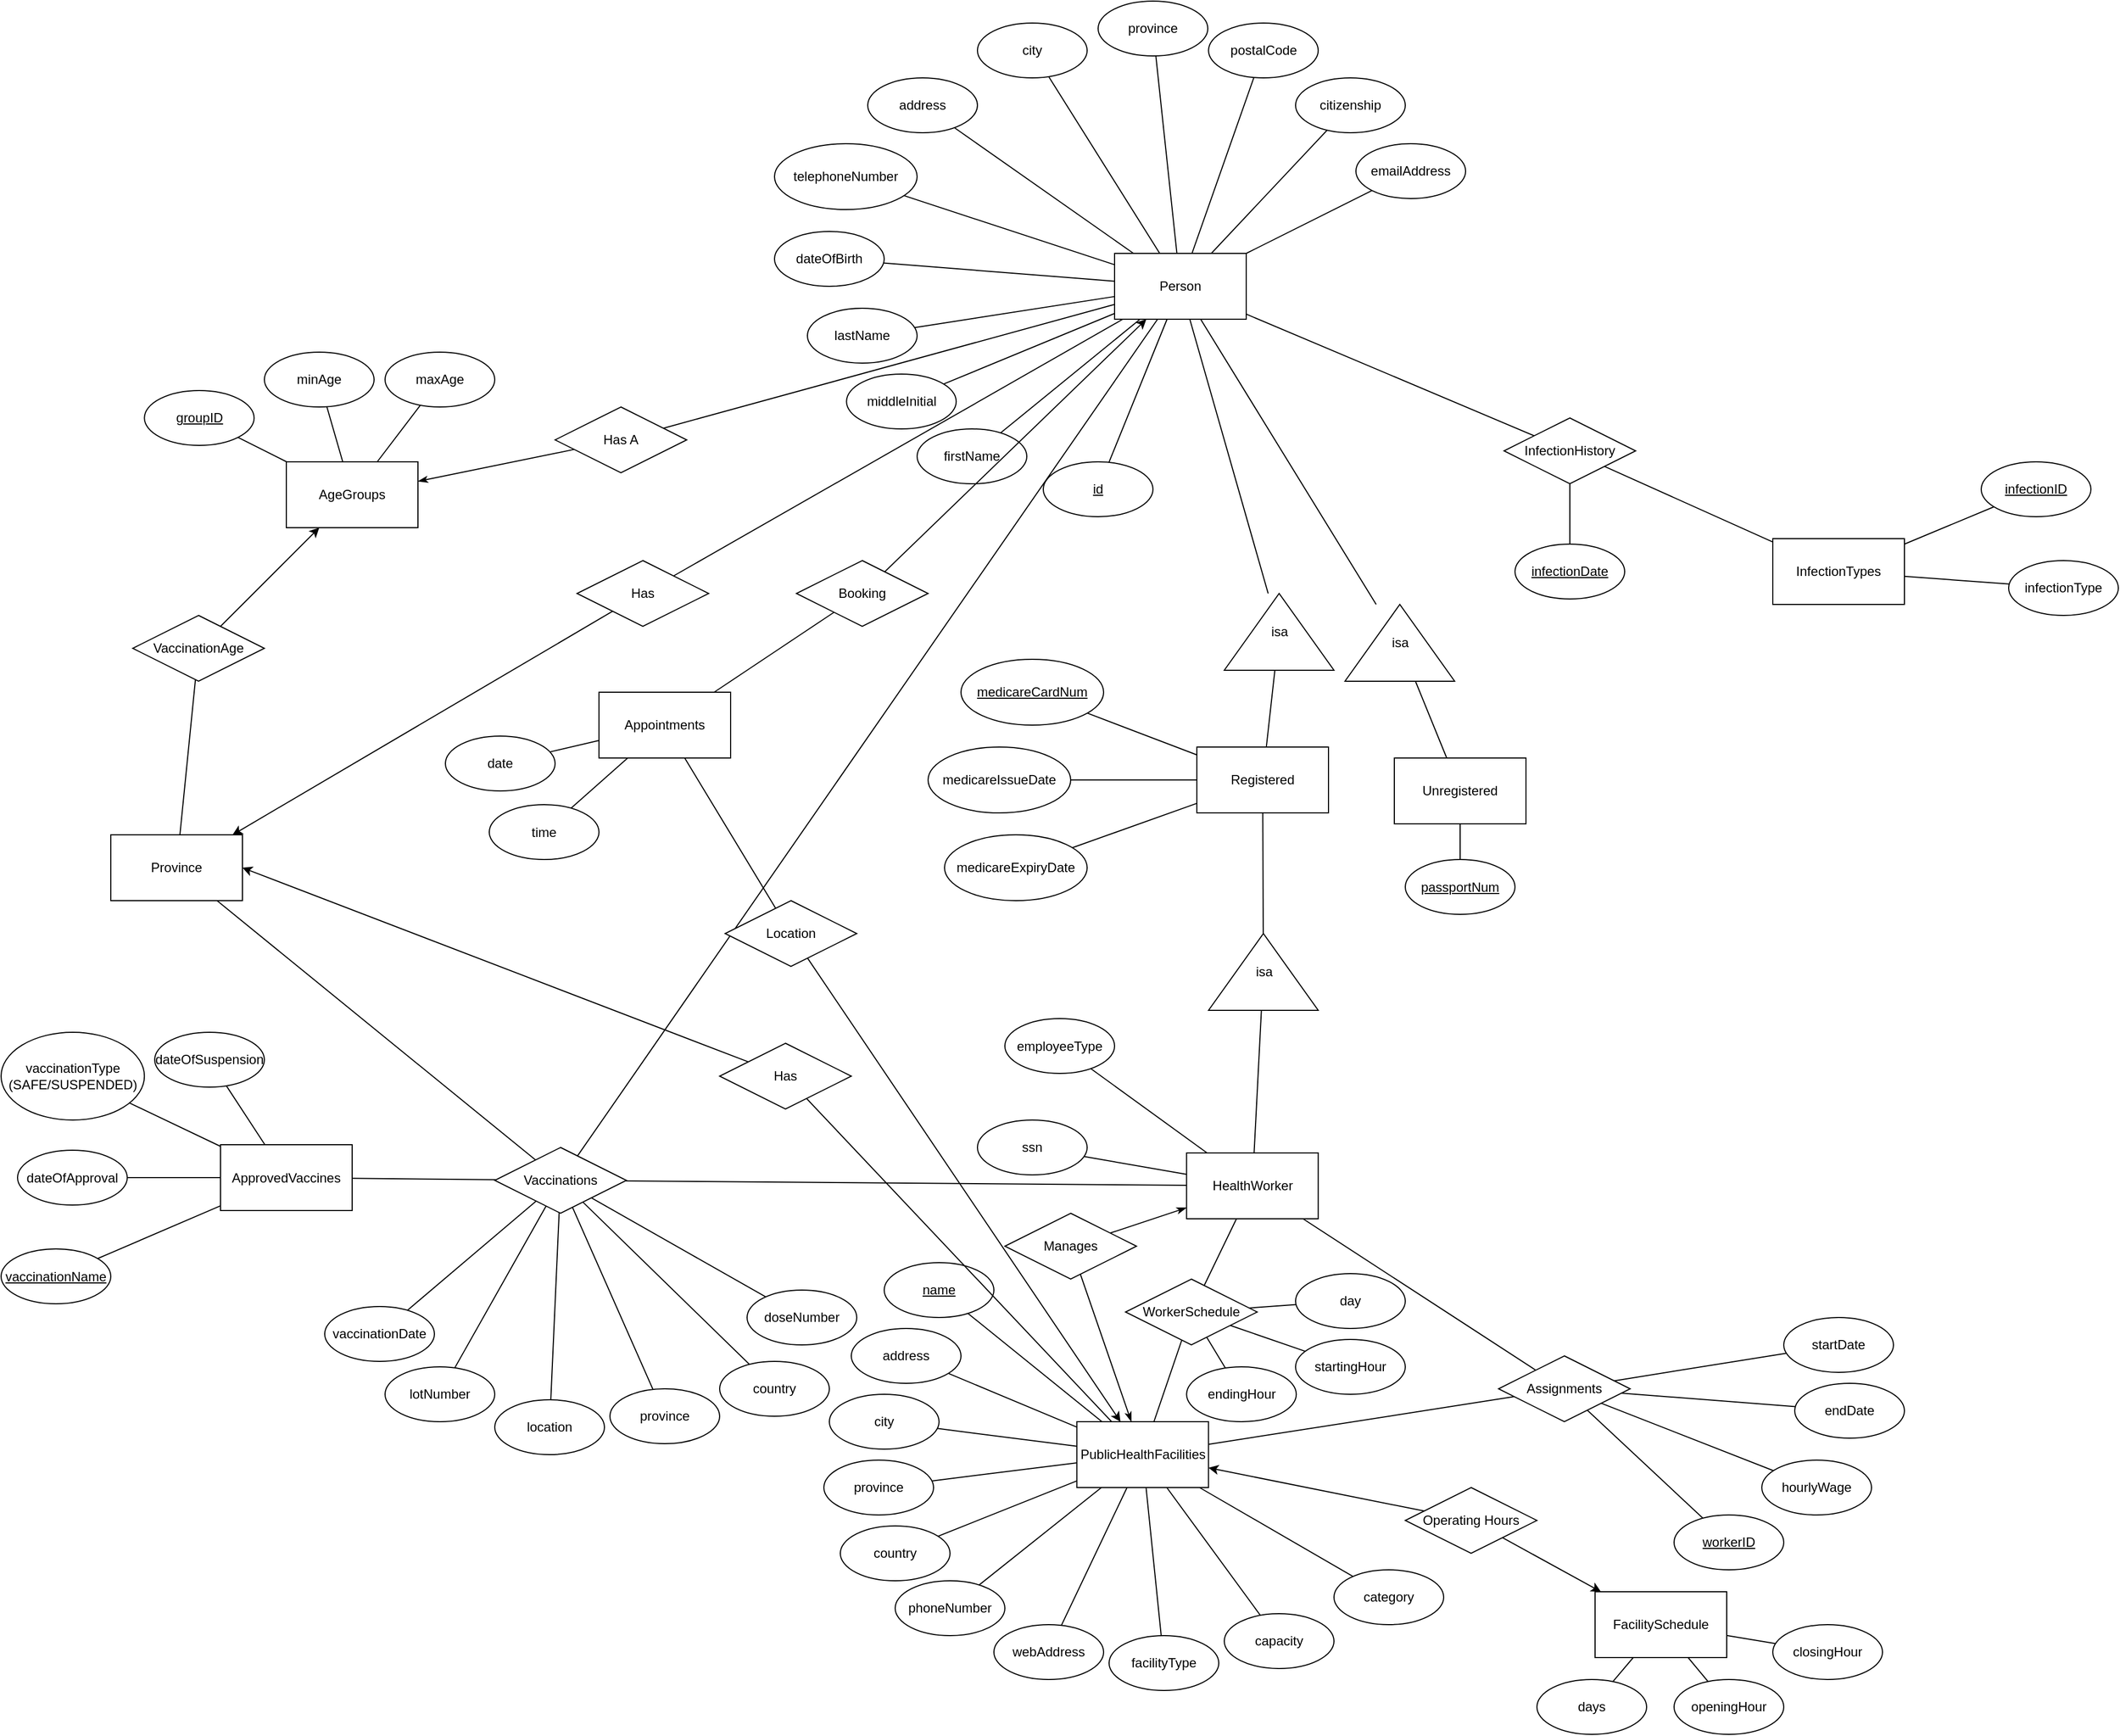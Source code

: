 <mxfile>
    <diagram id="R2lEEEUBdFMjLlhIrx00" name="Page-1">
        <mxGraphModel dx="1754" dy="771" grid="1" gridSize="10" guides="1" tooltips="1" connect="1" arrows="1" fold="1" page="1" pageScale="1" pageWidth="850" pageHeight="1100" math="0" shadow="0" extFonts="Permanent Marker^https://fonts.googleapis.com/css?family=Permanent+Marker">
            <root>
                <mxCell id="0"/>
                <mxCell id="1" parent="0"/>
                <mxCell id="rsbw5ZafTSth3A3CcDGc-5" style="rounded=0;orthogonalLoop=1;jettySize=auto;html=1;endArrow=none;endFill=0;" parent="1" source="fN0CVLOjRrCJmLAy6cqY-1" target="rsbw5ZafTSth3A3CcDGc-3" edge="1">
                    <mxGeometry relative="1" as="geometry">
                        <Array as="points"/>
                    </mxGeometry>
                </mxCell>
                <mxCell id="w_fWHOx0zTTc7LV7o_k5-13" style="edgeStyle=none;rounded=0;orthogonalLoop=1;jettySize=auto;html=1;endArrow=none;endFill=0;startArrow=none;startFill=0;" parent="1" source="fN0CVLOjRrCJmLAy6cqY-1" target="w_fWHOx0zTTc7LV7o_k5-12" edge="1">
                    <mxGeometry relative="1" as="geometry"/>
                </mxCell>
                <mxCell id="fN0CVLOjRrCJmLAy6cqY-1" value="Person" style="rounded=0;whiteSpace=wrap;html=1;" parent="1" vertex="1">
                    <mxGeometry x="410" y="400" width="120" height="60" as="geometry"/>
                </mxCell>
                <mxCell id="fN0CVLOjRrCJmLAy6cqY-22" style="rounded=0;orthogonalLoop=1;jettySize=auto;html=1;endArrow=none;endFill=0;" parent="1" source="fN0CVLOjRrCJmLAy6cqY-2" target="fN0CVLOjRrCJmLAy6cqY-1" edge="1">
                    <mxGeometry relative="1" as="geometry"/>
                </mxCell>
                <mxCell id="fN0CVLOjRrCJmLAy6cqY-2" value="&lt;u&gt;id&lt;/u&gt;" style="ellipse;whiteSpace=wrap;html=1;" parent="1" vertex="1">
                    <mxGeometry x="345" y="590" width="100" height="50" as="geometry"/>
                </mxCell>
                <mxCell id="fN0CVLOjRrCJmLAy6cqY-23" style="edgeStyle=none;rounded=0;orthogonalLoop=1;jettySize=auto;html=1;endArrow=none;endFill=0;" parent="1" source="fN0CVLOjRrCJmLAy6cqY-6" target="fN0CVLOjRrCJmLAy6cqY-1" edge="1">
                    <mxGeometry relative="1" as="geometry"/>
                </mxCell>
                <mxCell id="fN0CVLOjRrCJmLAy6cqY-6" value="firstName" style="ellipse;whiteSpace=wrap;html=1;" parent="1" vertex="1">
                    <mxGeometry x="230" y="560" width="100" height="50" as="geometry"/>
                </mxCell>
                <mxCell id="fN0CVLOjRrCJmLAy6cqY-24" style="edgeStyle=none;rounded=0;orthogonalLoop=1;jettySize=auto;html=1;endArrow=none;endFill=0;" parent="1" source="fN0CVLOjRrCJmLAy6cqY-7" target="fN0CVLOjRrCJmLAy6cqY-1" edge="1">
                    <mxGeometry relative="1" as="geometry"/>
                </mxCell>
                <mxCell id="fN0CVLOjRrCJmLAy6cqY-7" value="lastName" style="ellipse;whiteSpace=wrap;html=1;" parent="1" vertex="1">
                    <mxGeometry x="130" y="450" width="100" height="50" as="geometry"/>
                </mxCell>
                <mxCell id="fN0CVLOjRrCJmLAy6cqY-28" style="edgeStyle=none;rounded=0;orthogonalLoop=1;jettySize=auto;html=1;endArrow=none;endFill=0;" parent="1" source="fN0CVLOjRrCJmLAy6cqY-8" target="fN0CVLOjRrCJmLAy6cqY-1" edge="1">
                    <mxGeometry relative="1" as="geometry"/>
                </mxCell>
                <mxCell id="fN0CVLOjRrCJmLAy6cqY-8" value="dateOfBirth" style="ellipse;whiteSpace=wrap;html=1;" parent="1" vertex="1">
                    <mxGeometry x="100" y="380" width="100" height="50" as="geometry"/>
                </mxCell>
                <mxCell id="fN0CVLOjRrCJmLAy6cqY-30" style="edgeStyle=none;rounded=0;orthogonalLoop=1;jettySize=auto;html=1;endArrow=none;endFill=0;" parent="1" source="fN0CVLOjRrCJmLAy6cqY-9" target="fN0CVLOjRrCJmLAy6cqY-116" edge="1">
                    <mxGeometry relative="1" as="geometry"/>
                </mxCell>
                <mxCell id="fN0CVLOjRrCJmLAy6cqY-9" value="&lt;u&gt;medicareCardNum&lt;/u&gt;" style="ellipse;whiteSpace=wrap;html=1;" parent="1" vertex="1">
                    <mxGeometry x="270" y="770" width="130" height="60" as="geometry"/>
                </mxCell>
                <mxCell id="fN0CVLOjRrCJmLAy6cqY-70" style="edgeStyle=none;rounded=0;orthogonalLoop=1;jettySize=auto;html=1;startArrow=none;startFill=0;endArrow=none;endFill=0;" parent="1" source="fN0CVLOjRrCJmLAy6cqY-10" target="fN0CVLOjRrCJmLAy6cqY-116" edge="1">
                    <mxGeometry relative="1" as="geometry"/>
                </mxCell>
                <mxCell id="fN0CVLOjRrCJmLAy6cqY-10" value="medicareIssueDate" style="ellipse;whiteSpace=wrap;html=1;" parent="1" vertex="1">
                    <mxGeometry x="240" y="850" width="130" height="60" as="geometry"/>
                </mxCell>
                <mxCell id="fN0CVLOjRrCJmLAy6cqY-31" style="edgeStyle=none;rounded=0;orthogonalLoop=1;jettySize=auto;html=1;endArrow=none;endFill=0;" parent="1" source="fN0CVLOjRrCJmLAy6cqY-11" target="fN0CVLOjRrCJmLAy6cqY-116" edge="1">
                    <mxGeometry relative="1" as="geometry"/>
                </mxCell>
                <mxCell id="fN0CVLOjRrCJmLAy6cqY-11" value="medicareExpiryDate" style="ellipse;whiteSpace=wrap;html=1;" parent="1" vertex="1">
                    <mxGeometry x="255" y="930" width="130" height="60" as="geometry"/>
                </mxCell>
                <mxCell id="fN0CVLOjRrCJmLAy6cqY-26" style="edgeStyle=none;rounded=0;orthogonalLoop=1;jettySize=auto;html=1;endArrow=none;endFill=0;" parent="1" source="fN0CVLOjRrCJmLAy6cqY-13" target="fN0CVLOjRrCJmLAy6cqY-1" edge="1">
                    <mxGeometry relative="1" as="geometry"/>
                </mxCell>
                <mxCell id="fN0CVLOjRrCJmLAy6cqY-13" value="telephoneNumber" style="ellipse;whiteSpace=wrap;html=1;" parent="1" vertex="1">
                    <mxGeometry x="100" y="300" width="130" height="60" as="geometry"/>
                </mxCell>
                <mxCell id="fN0CVLOjRrCJmLAy6cqY-25" style="edgeStyle=none;rounded=0;orthogonalLoop=1;jettySize=auto;html=1;endArrow=none;endFill=0;" parent="1" source="fN0CVLOjRrCJmLAy6cqY-14" target="fN0CVLOjRrCJmLAy6cqY-1" edge="1">
                    <mxGeometry relative="1" as="geometry"/>
                </mxCell>
                <mxCell id="fN0CVLOjRrCJmLAy6cqY-14" value="address" style="ellipse;whiteSpace=wrap;html=1;" parent="1" vertex="1">
                    <mxGeometry x="185" y="240" width="100" height="50" as="geometry"/>
                </mxCell>
                <mxCell id="fN0CVLOjRrCJmLAy6cqY-36" style="edgeStyle=none;rounded=0;orthogonalLoop=1;jettySize=auto;html=1;endArrow=none;endFill=0;" parent="1" source="fN0CVLOjRrCJmLAy6cqY-15" target="fN0CVLOjRrCJmLAy6cqY-1" edge="1">
                    <mxGeometry relative="1" as="geometry"/>
                </mxCell>
                <mxCell id="fN0CVLOjRrCJmLAy6cqY-15" value="city" style="ellipse;whiteSpace=wrap;html=1;" parent="1" vertex="1">
                    <mxGeometry x="285" y="190" width="100" height="50" as="geometry"/>
                </mxCell>
                <mxCell id="fN0CVLOjRrCJmLAy6cqY-35" style="edgeStyle=none;rounded=0;orthogonalLoop=1;jettySize=auto;html=1;endArrow=none;endFill=0;" parent="1" source="fN0CVLOjRrCJmLAy6cqY-16" target="fN0CVLOjRrCJmLAy6cqY-1" edge="1">
                    <mxGeometry relative="1" as="geometry"/>
                </mxCell>
                <mxCell id="fN0CVLOjRrCJmLAy6cqY-16" value="province" style="ellipse;whiteSpace=wrap;html=1;" parent="1" vertex="1">
                    <mxGeometry x="395" y="170" width="100" height="50" as="geometry"/>
                </mxCell>
                <mxCell id="fN0CVLOjRrCJmLAy6cqY-27" style="edgeStyle=none;rounded=0;orthogonalLoop=1;jettySize=auto;html=1;endArrow=none;endFill=0;" parent="1" source="fN0CVLOjRrCJmLAy6cqY-17" target="fN0CVLOjRrCJmLAy6cqY-1" edge="1">
                    <mxGeometry relative="1" as="geometry"/>
                </mxCell>
                <mxCell id="fN0CVLOjRrCJmLAy6cqY-17" value="postalCode" style="ellipse;whiteSpace=wrap;html=1;" parent="1" vertex="1">
                    <mxGeometry x="495.64" y="190" width="100" height="50" as="geometry"/>
                </mxCell>
                <mxCell id="fN0CVLOjRrCJmLAy6cqY-33" style="edgeStyle=none;rounded=0;orthogonalLoop=1;jettySize=auto;html=1;endArrow=none;endFill=0;" parent="1" source="fN0CVLOjRrCJmLAy6cqY-18" target="fN0CVLOjRrCJmLAy6cqY-1" edge="1">
                    <mxGeometry relative="1" as="geometry"/>
                </mxCell>
                <mxCell id="fN0CVLOjRrCJmLAy6cqY-18" value="citizenship" style="ellipse;whiteSpace=wrap;html=1;" parent="1" vertex="1">
                    <mxGeometry x="575" y="240" width="100" height="50" as="geometry"/>
                </mxCell>
                <mxCell id="fN0CVLOjRrCJmLAy6cqY-34" style="edgeStyle=none;rounded=0;orthogonalLoop=1;jettySize=auto;html=1;endArrow=none;endFill=0;" parent="1" source="fN0CVLOjRrCJmLAy6cqY-19" target="fN0CVLOjRrCJmLAy6cqY-1" edge="1">
                    <mxGeometry relative="1" as="geometry"/>
                </mxCell>
                <mxCell id="fN0CVLOjRrCJmLAy6cqY-19" value="emailAddress" style="ellipse;whiteSpace=wrap;html=1;" parent="1" vertex="1">
                    <mxGeometry x="630" y="300" width="100" height="50" as="geometry"/>
                </mxCell>
                <mxCell id="fN0CVLOjRrCJmLAy6cqY-32" style="edgeStyle=none;rounded=0;orthogonalLoop=1;jettySize=auto;html=1;endArrow=none;endFill=0;" parent="1" source="fN0CVLOjRrCJmLAy6cqY-20" target="fN0CVLOjRrCJmLAy6cqY-117" edge="1">
                    <mxGeometry relative="1" as="geometry"/>
                </mxCell>
                <mxCell id="fN0CVLOjRrCJmLAy6cqY-20" value="&lt;u&gt;passportNum&lt;/u&gt;" style="ellipse;whiteSpace=wrap;html=1;" parent="1" vertex="1">
                    <mxGeometry x="675" y="952.5" width="100" height="50" as="geometry"/>
                </mxCell>
                <mxCell id="fN0CVLOjRrCJmLAy6cqY-109" style="edgeStyle=none;rounded=0;orthogonalLoop=1;jettySize=auto;html=1;startArrow=none;startFill=0;endArrow=none;endFill=0;" parent="1" source="fN0CVLOjRrCJmLAy6cqY-37" target="fN0CVLOjRrCJmLAy6cqY-108" edge="1">
                    <mxGeometry relative="1" as="geometry"/>
                </mxCell>
                <mxCell id="fN0CVLOjRrCJmLAy6cqY-37" value="HealthWorker" style="rounded=0;whiteSpace=wrap;html=1;" parent="1" vertex="1">
                    <mxGeometry x="475.64" y="1220" width="120" height="60" as="geometry"/>
                </mxCell>
                <mxCell id="fN0CVLOjRrCJmLAy6cqY-119" style="edgeStyle=none;rounded=0;orthogonalLoop=1;jettySize=auto;html=1;startArrow=none;startFill=0;endArrow=none;endFill=0;" parent="1" source="fN0CVLOjRrCJmLAy6cqY-40" target="fN0CVLOjRrCJmLAy6cqY-37" edge="1">
                    <mxGeometry relative="1" as="geometry"/>
                </mxCell>
                <mxCell id="5nXnGrNtzh2ahWJ7_uTH-4" style="edgeStyle=none;rounded=0;orthogonalLoop=1;jettySize=auto;html=1;endArrow=none;endFill=0;" parent="1" source="fN0CVLOjRrCJmLAy6cqY-40" target="fN0CVLOjRrCJmLAy6cqY-116" edge="1">
                    <mxGeometry relative="1" as="geometry"/>
                </mxCell>
                <mxCell id="fN0CVLOjRrCJmLAy6cqY-40" value="isa" style="verticalLabelPosition=middle;verticalAlign=middle;html=1;shape=mxgraph.basic.acute_triangle;dx=0.5;labelPosition=center;align=center;" parent="1" vertex="1">
                    <mxGeometry x="495.64" y="1020" width="100" height="70" as="geometry"/>
                </mxCell>
                <mxCell id="3" style="edgeStyle=none;html=1;endArrow=none;endFill=0;" parent="1" source="fN0CVLOjRrCJmLAy6cqY-46" target="2" edge="1">
                    <mxGeometry relative="1" as="geometry"/>
                </mxCell>
                <mxCell id="fN0CVLOjRrCJmLAy6cqY-46" value="PublicHealthFacilities" style="rounded=0;whiteSpace=wrap;html=1;" parent="1" vertex="1">
                    <mxGeometry x="375.64" y="1465" width="120" height="60" as="geometry"/>
                </mxCell>
                <mxCell id="fN0CVLOjRrCJmLAy6cqY-56" style="edgeStyle=none;rounded=0;orthogonalLoop=1;jettySize=auto;html=1;startArrow=none;startFill=0;endArrow=none;endFill=0;" parent="1" source="fN0CVLOjRrCJmLAy6cqY-47" target="fN0CVLOjRrCJmLAy6cqY-46" edge="1">
                    <mxGeometry relative="1" as="geometry"/>
                </mxCell>
                <mxCell id="fN0CVLOjRrCJmLAy6cqY-47" value="&lt;u&gt;name&lt;/u&gt;" style="ellipse;whiteSpace=wrap;html=1;" parent="1" vertex="1">
                    <mxGeometry x="200" y="1320" width="100" height="50" as="geometry"/>
                </mxCell>
                <mxCell id="fN0CVLOjRrCJmLAy6cqY-57" style="edgeStyle=none;rounded=0;orthogonalLoop=1;jettySize=auto;html=1;startArrow=none;startFill=0;endArrow=none;endFill=0;" parent="1" source="fN0CVLOjRrCJmLAy6cqY-48" target="fN0CVLOjRrCJmLAy6cqY-46" edge="1">
                    <mxGeometry relative="1" as="geometry"/>
                </mxCell>
                <mxCell id="fN0CVLOjRrCJmLAy6cqY-48" value="address" style="ellipse;whiteSpace=wrap;html=1;" parent="1" vertex="1">
                    <mxGeometry x="170" y="1380" width="100" height="50" as="geometry"/>
                </mxCell>
                <mxCell id="fN0CVLOjRrCJmLAy6cqY-58" style="edgeStyle=none;rounded=0;orthogonalLoop=1;jettySize=auto;html=1;startArrow=none;startFill=0;endArrow=none;endFill=0;" parent="1" source="fN0CVLOjRrCJmLAy6cqY-49" target="fN0CVLOjRrCJmLAy6cqY-46" edge="1">
                    <mxGeometry relative="1" as="geometry"/>
                </mxCell>
                <mxCell id="fN0CVLOjRrCJmLAy6cqY-49" value="phoneNumber" style="ellipse;whiteSpace=wrap;html=1;" parent="1" vertex="1">
                    <mxGeometry x="210" y="1610" width="100" height="50" as="geometry"/>
                </mxCell>
                <mxCell id="fN0CVLOjRrCJmLAy6cqY-59" style="edgeStyle=none;rounded=0;orthogonalLoop=1;jettySize=auto;html=1;startArrow=none;startFill=0;endArrow=none;endFill=0;" parent="1" source="fN0CVLOjRrCJmLAy6cqY-50" target="fN0CVLOjRrCJmLAy6cqY-46" edge="1">
                    <mxGeometry relative="1" as="geometry"/>
                </mxCell>
                <mxCell id="fN0CVLOjRrCJmLAy6cqY-50" value="webAddress" style="ellipse;whiteSpace=wrap;html=1;" parent="1" vertex="1">
                    <mxGeometry x="300.0" y="1650" width="100" height="50" as="geometry"/>
                </mxCell>
                <mxCell id="fN0CVLOjRrCJmLAy6cqY-61" style="edgeStyle=none;rounded=0;orthogonalLoop=1;jettySize=auto;html=1;startArrow=none;startFill=0;endArrow=none;endFill=0;" parent="1" source="fN0CVLOjRrCJmLAy6cqY-51" target="fN0CVLOjRrCJmLAy6cqY-46" edge="1">
                    <mxGeometry relative="1" as="geometry"/>
                </mxCell>
                <mxCell id="fN0CVLOjRrCJmLAy6cqY-51" value="facilityType" style="ellipse;whiteSpace=wrap;html=1;" parent="1" vertex="1">
                    <mxGeometry x="405.0" y="1660" width="100" height="50" as="geometry"/>
                </mxCell>
                <mxCell id="fN0CVLOjRrCJmLAy6cqY-60" style="edgeStyle=none;rounded=0;orthogonalLoop=1;jettySize=auto;html=1;startArrow=none;startFill=0;endArrow=none;endFill=0;" parent="1" source="fN0CVLOjRrCJmLAy6cqY-52" target="fN0CVLOjRrCJmLAy6cqY-46" edge="1">
                    <mxGeometry relative="1" as="geometry"/>
                </mxCell>
                <mxCell id="fN0CVLOjRrCJmLAy6cqY-52" value="capacity" style="ellipse;whiteSpace=wrap;html=1;" parent="1" vertex="1">
                    <mxGeometry x="510.0" y="1640" width="100" height="50" as="geometry"/>
                </mxCell>
                <mxCell id="fN0CVLOjRrCJmLAy6cqY-54" style="edgeStyle=none;rounded=0;orthogonalLoop=1;jettySize=auto;html=1;endArrow=classicThin;endFill=1;startArrow=none;startFill=0;" parent="1" source="fN0CVLOjRrCJmLAy6cqY-53" target="fN0CVLOjRrCJmLAy6cqY-37" edge="1">
                    <mxGeometry relative="1" as="geometry"/>
                </mxCell>
                <mxCell id="fN0CVLOjRrCJmLAy6cqY-55" style="edgeStyle=none;rounded=0;orthogonalLoop=1;jettySize=auto;html=1;startArrow=none;startFill=0;endArrow=classicThin;endFill=1;" parent="1" source="fN0CVLOjRrCJmLAy6cqY-53" target="fN0CVLOjRrCJmLAy6cqY-46" edge="1">
                    <mxGeometry relative="1" as="geometry">
                        <mxPoint x="789.998" y="1065.319" as="sourcePoint"/>
                    </mxGeometry>
                </mxCell>
                <mxCell id="fN0CVLOjRrCJmLAy6cqY-53" value="Manages" style="shape=rhombus;perimeter=rhombusPerimeter;whiteSpace=wrap;html=1;align=center;" parent="1" vertex="1">
                    <mxGeometry x="310" y="1275" width="120" height="60" as="geometry"/>
                </mxCell>
                <mxCell id="5" style="edgeStyle=none;html=1;endArrow=none;endFill=0;" edge="1" parent="1" source="fN0CVLOjRrCJmLAy6cqY-64" target="4">
                    <mxGeometry relative="1" as="geometry"/>
                </mxCell>
                <mxCell id="fN0CVLOjRrCJmLAy6cqY-64" value="AgeGroups" style="rounded=0;whiteSpace=wrap;html=1;" parent="1" vertex="1">
                    <mxGeometry x="-345" y="590" width="120" height="60" as="geometry"/>
                </mxCell>
                <mxCell id="fN0CVLOjRrCJmLAy6cqY-67" style="edgeStyle=none;rounded=0;orthogonalLoop=1;jettySize=auto;html=1;startArrow=none;startFill=0;endArrow=none;endFill=0;" parent="1" source="fN0CVLOjRrCJmLAy6cqY-65" target="fN0CVLOjRrCJmLAy6cqY-64" edge="1">
                    <mxGeometry relative="1" as="geometry"/>
                </mxCell>
                <mxCell id="fN0CVLOjRrCJmLAy6cqY-65" value="&lt;u&gt;groupID&lt;/u&gt;" style="ellipse;whiteSpace=wrap;html=1;" parent="1" vertex="1">
                    <mxGeometry x="-474.36" y="525" width="100" height="50" as="geometry"/>
                </mxCell>
                <mxCell id="fN0CVLOjRrCJmLAy6cqY-68" style="edgeStyle=none;rounded=0;orthogonalLoop=1;jettySize=auto;html=1;startArrow=none;startFill=0;endArrow=none;endFill=0;" parent="1" source="fN0CVLOjRrCJmLAy6cqY-66" target="fN0CVLOjRrCJmLAy6cqY-64" edge="1">
                    <mxGeometry relative="1" as="geometry"/>
                </mxCell>
                <mxCell id="fN0CVLOjRrCJmLAy6cqY-66" value="minAge" style="ellipse;whiteSpace=wrap;html=1;" parent="1" vertex="1">
                    <mxGeometry x="-365" y="490" width="100" height="50" as="geometry"/>
                </mxCell>
                <mxCell id="fN0CVLOjRrCJmLAy6cqY-71" style="edgeStyle=none;rounded=0;orthogonalLoop=1;jettySize=auto;html=1;startArrow=none;startFill=0;endArrow=classicThin;endFill=1;" parent="1" source="fN0CVLOjRrCJmLAy6cqY-69" target="fN0CVLOjRrCJmLAy6cqY-64" edge="1">
                    <mxGeometry relative="1" as="geometry"/>
                </mxCell>
                <mxCell id="fN0CVLOjRrCJmLAy6cqY-72" style="edgeStyle=none;rounded=0;orthogonalLoop=1;jettySize=auto;html=1;startArrow=none;startFill=0;endArrow=none;endFill=0;" parent="1" source="fN0CVLOjRrCJmLAy6cqY-69" target="fN0CVLOjRrCJmLAy6cqY-1" edge="1">
                    <mxGeometry relative="1" as="geometry"/>
                </mxCell>
                <mxCell id="fN0CVLOjRrCJmLAy6cqY-69" value="Has A" style="shape=rhombus;perimeter=rhombusPerimeter;whiteSpace=wrap;html=1;align=center;" parent="1" vertex="1">
                    <mxGeometry x="-100" y="540" width="120" height="60" as="geometry"/>
                </mxCell>
                <mxCell id="fN0CVLOjRrCJmLAy6cqY-75" style="edgeStyle=none;rounded=0;orthogonalLoop=1;jettySize=auto;html=1;startArrow=none;startFill=0;endArrow=none;endFill=0;" parent="1" source="fN0CVLOjRrCJmLAy6cqY-73" target="fN0CVLOjRrCJmLAy6cqY-37" edge="1">
                    <mxGeometry relative="1" as="geometry"/>
                </mxCell>
                <mxCell id="fN0CVLOjRrCJmLAy6cqY-76" style="edgeStyle=none;rounded=0;orthogonalLoop=1;jettySize=auto;html=1;startArrow=none;startFill=0;endArrow=none;endFill=0;" parent="1" source="fN0CVLOjRrCJmLAy6cqY-73" target="fN0CVLOjRrCJmLAy6cqY-1" edge="1">
                    <mxGeometry relative="1" as="geometry"/>
                </mxCell>
                <mxCell id="w_fWHOx0zTTc7LV7o_k5-15" style="edgeStyle=none;rounded=0;orthogonalLoop=1;jettySize=auto;html=1;endArrow=none;endFill=0;startArrow=none;startFill=0;" parent="1" source="fN0CVLOjRrCJmLAy6cqY-73" target="w_fWHOx0zTTc7LV7o_k5-5" edge="1">
                    <mxGeometry relative="1" as="geometry"/>
                </mxCell>
                <mxCell id="fN0CVLOjRrCJmLAy6cqY-73" value="Vaccinations" style="shape=rhombus;perimeter=rhombusPerimeter;whiteSpace=wrap;html=1;align=center;" parent="1" vertex="1">
                    <mxGeometry x="-155" y="1215" width="120" height="60" as="geometry"/>
                </mxCell>
                <mxCell id="fN0CVLOjRrCJmLAy6cqY-82" style="edgeStyle=none;rounded=0;orthogonalLoop=1;jettySize=auto;html=1;startArrow=none;startFill=0;endArrow=none;endFill=0;" parent="1" source="fN0CVLOjRrCJmLAy6cqY-80" target="rsbw5ZafTSth3A3CcDGc-3" edge="1">
                    <mxGeometry relative="1" as="geometry"/>
                </mxCell>
                <mxCell id="fN0CVLOjRrCJmLAy6cqY-80" value="&lt;u&gt;infectionDate&lt;/u&gt;" style="ellipse;whiteSpace=wrap;html=1;" parent="1" vertex="1">
                    <mxGeometry x="775" y="665" width="100" height="50" as="geometry"/>
                </mxCell>
                <mxCell id="fN0CVLOjRrCJmLAy6cqY-93" style="edgeStyle=none;rounded=0;orthogonalLoop=1;jettySize=auto;html=1;startArrow=none;startFill=0;endArrow=none;endFill=0;" parent="1" source="fN0CVLOjRrCJmLAy6cqY-85" target="fN0CVLOjRrCJmLAy6cqY-73" edge="1">
                    <mxGeometry relative="1" as="geometry"/>
                </mxCell>
                <mxCell id="fN0CVLOjRrCJmLAy6cqY-85" value="doseNumber" style="ellipse;whiteSpace=wrap;html=1;" parent="1" vertex="1">
                    <mxGeometry x="75" y="1345" width="100" height="50" as="geometry"/>
                </mxCell>
                <mxCell id="fN0CVLOjRrCJmLAy6cqY-92" style="edgeStyle=none;rounded=0;orthogonalLoop=1;jettySize=auto;html=1;startArrow=none;startFill=0;endArrow=none;endFill=0;" parent="1" source="fN0CVLOjRrCJmLAy6cqY-86" target="fN0CVLOjRrCJmLAy6cqY-73" edge="1">
                    <mxGeometry relative="1" as="geometry"/>
                </mxCell>
                <mxCell id="fN0CVLOjRrCJmLAy6cqY-86" value="vaccinationDate" style="ellipse;whiteSpace=wrap;html=1;" parent="1" vertex="1">
                    <mxGeometry x="-310" y="1360" width="100" height="50" as="geometry"/>
                </mxCell>
                <mxCell id="fN0CVLOjRrCJmLAy6cqY-94" style="edgeStyle=none;rounded=0;orthogonalLoop=1;jettySize=auto;html=1;startArrow=none;startFill=0;endArrow=none;endFill=0;" parent="1" source="fN0CVLOjRrCJmLAy6cqY-88" target="fN0CVLOjRrCJmLAy6cqY-73" edge="1">
                    <mxGeometry relative="1" as="geometry"/>
                </mxCell>
                <mxCell id="fN0CVLOjRrCJmLAy6cqY-87" value="location" style="ellipse;whiteSpace=wrap;html=1;" parent="1" vertex="1">
                    <mxGeometry x="-155" y="1445" width="100" height="50" as="geometry"/>
                </mxCell>
                <mxCell id="fN0CVLOjRrCJmLAy6cqY-96" value="country" style="ellipse;whiteSpace=wrap;html=1;" parent="1" vertex="1">
                    <mxGeometry x="50" y="1410" width="100" height="50" as="geometry"/>
                </mxCell>
                <mxCell id="fN0CVLOjRrCJmLAy6cqY-107" style="edgeStyle=none;rounded=0;orthogonalLoop=1;jettySize=auto;html=1;startArrow=none;startFill=0;endArrow=none;endFill=0;" parent="1" source="fN0CVLOjRrCJmLAy6cqY-98" target="fN0CVLOjRrCJmLAy6cqY-73" edge="1">
                    <mxGeometry relative="1" as="geometry"/>
                </mxCell>
                <mxCell id="fN0CVLOjRrCJmLAy6cqY-98" value="ApprovedVaccines" style="rounded=0;whiteSpace=wrap;html=1;" parent="1" vertex="1">
                    <mxGeometry x="-405" y="1212.5" width="120" height="60" as="geometry"/>
                </mxCell>
                <mxCell id="fN0CVLOjRrCJmLAy6cqY-104" style="edgeStyle=none;rounded=0;orthogonalLoop=1;jettySize=auto;html=1;startArrow=none;startFill=0;endArrow=none;endFill=0;" parent="1" source="fN0CVLOjRrCJmLAy6cqY-99" target="fN0CVLOjRrCJmLAy6cqY-98" edge="1">
                    <mxGeometry relative="1" as="geometry"/>
                </mxCell>
                <mxCell id="fN0CVLOjRrCJmLAy6cqY-99" value="&lt;u&gt;vaccinationName&lt;/u&gt;" style="ellipse;whiteSpace=wrap;html=1;" parent="1" vertex="1">
                    <mxGeometry x="-605" y="1307.5" width="100" height="50" as="geometry"/>
                </mxCell>
                <mxCell id="fN0CVLOjRrCJmLAy6cqY-103" style="edgeStyle=none;rounded=0;orthogonalLoop=1;jettySize=auto;html=1;startArrow=none;startFill=0;endArrow=none;endFill=0;" parent="1" source="fN0CVLOjRrCJmLAy6cqY-100" target="fN0CVLOjRrCJmLAy6cqY-98" edge="1">
                    <mxGeometry relative="1" as="geometry"/>
                </mxCell>
                <mxCell id="fN0CVLOjRrCJmLAy6cqY-100" value="dateOfApproval" style="ellipse;whiteSpace=wrap;html=1;" parent="1" vertex="1">
                    <mxGeometry x="-590" y="1217.5" width="100" height="50" as="geometry"/>
                </mxCell>
                <mxCell id="fN0CVLOjRrCJmLAy6cqY-105" style="edgeStyle=none;rounded=0;orthogonalLoop=1;jettySize=auto;html=1;startArrow=none;startFill=0;endArrow=none;endFill=0;" parent="1" source="fN0CVLOjRrCJmLAy6cqY-101" target="fN0CVLOjRrCJmLAy6cqY-98" edge="1">
                    <mxGeometry relative="1" as="geometry"/>
                </mxCell>
                <mxCell id="fN0CVLOjRrCJmLAy6cqY-101" value="vaccinationType (SAFE/SUSPENDED)" style="ellipse;whiteSpace=wrap;html=1;" parent="1" vertex="1">
                    <mxGeometry x="-605" y="1110" width="130.64" height="80" as="geometry"/>
                </mxCell>
                <mxCell id="fN0CVLOjRrCJmLAy6cqY-106" style="edgeStyle=none;rounded=0;orthogonalLoop=1;jettySize=auto;html=1;startArrow=none;startFill=0;endArrow=none;endFill=0;" parent="1" source="fN0CVLOjRrCJmLAy6cqY-102" target="fN0CVLOjRrCJmLAy6cqY-98" edge="1">
                    <mxGeometry relative="1" as="geometry"/>
                </mxCell>
                <mxCell id="fN0CVLOjRrCJmLAy6cqY-102" value="dateOfSuspension" style="ellipse;whiteSpace=wrap;html=1;" parent="1" vertex="1">
                    <mxGeometry x="-465" y="1110" width="100" height="50" as="geometry"/>
                </mxCell>
                <mxCell id="fN0CVLOjRrCJmLAy6cqY-110" style="edgeStyle=none;rounded=0;orthogonalLoop=1;jettySize=auto;html=1;startArrow=none;startFill=0;endArrow=none;endFill=0;" parent="1" source="fN0CVLOjRrCJmLAy6cqY-108" target="fN0CVLOjRrCJmLAy6cqY-46" edge="1">
                    <mxGeometry relative="1" as="geometry"/>
                </mxCell>
                <mxCell id="fN0CVLOjRrCJmLAy6cqY-108" value="Assignments" style="shape=rhombus;perimeter=rhombusPerimeter;whiteSpace=wrap;html=1;align=center;" parent="1" vertex="1">
                    <mxGeometry x="760" y="1405" width="120" height="60" as="geometry"/>
                </mxCell>
                <mxCell id="fN0CVLOjRrCJmLAy6cqY-115" style="edgeStyle=none;rounded=0;orthogonalLoop=1;jettySize=auto;html=1;startArrow=none;startFill=0;endArrow=none;endFill=0;" parent="1" source="fN0CVLOjRrCJmLAy6cqY-112" target="fN0CVLOjRrCJmLAy6cqY-108" edge="1">
                    <mxGeometry relative="1" as="geometry"/>
                </mxCell>
                <mxCell id="fN0CVLOjRrCJmLAy6cqY-112" value="startDate" style="ellipse;whiteSpace=wrap;html=1;" parent="1" vertex="1">
                    <mxGeometry x="1020.0" y="1370" width="100" height="50" as="geometry"/>
                </mxCell>
                <mxCell id="fN0CVLOjRrCJmLAy6cqY-114" style="edgeStyle=none;rounded=0;orthogonalLoop=1;jettySize=auto;html=1;startArrow=none;startFill=0;endArrow=none;endFill=0;" parent="1" source="fN0CVLOjRrCJmLAy6cqY-113" target="fN0CVLOjRrCJmLAy6cqY-108" edge="1">
                    <mxGeometry relative="1" as="geometry"/>
                </mxCell>
                <mxCell id="fN0CVLOjRrCJmLAy6cqY-113" value="endDate" style="ellipse;whiteSpace=wrap;html=1;" parent="1" vertex="1">
                    <mxGeometry x="1030" y="1430" width="100" height="50" as="geometry"/>
                </mxCell>
                <mxCell id="fN0CVLOjRrCJmLAy6cqY-122" style="edgeStyle=none;rounded=0;orthogonalLoop=1;jettySize=auto;html=1;startArrow=none;startFill=0;endArrow=none;endFill=0;" parent="1" source="fN0CVLOjRrCJmLAy6cqY-116" target="fN0CVLOjRrCJmLAy6cqY-120" edge="1">
                    <mxGeometry relative="1" as="geometry"/>
                </mxCell>
                <mxCell id="fN0CVLOjRrCJmLAy6cqY-116" value="Registered" style="rounded=0;whiteSpace=wrap;html=1;" parent="1" vertex="1">
                    <mxGeometry x="485" y="850" width="120" height="60" as="geometry"/>
                </mxCell>
                <mxCell id="fN0CVLOjRrCJmLAy6cqY-123" style="edgeStyle=none;rounded=0;orthogonalLoop=1;jettySize=auto;html=1;startArrow=none;startFill=0;endArrow=none;endFill=0;" parent="1" source="fN0CVLOjRrCJmLAy6cqY-117" target="fN0CVLOjRrCJmLAy6cqY-121" edge="1">
                    <mxGeometry relative="1" as="geometry"/>
                </mxCell>
                <mxCell id="fN0CVLOjRrCJmLAy6cqY-117" value="Unregistered" style="rounded=0;whiteSpace=wrap;html=1;" parent="1" vertex="1">
                    <mxGeometry x="665" y="860" width="120" height="60" as="geometry"/>
                </mxCell>
                <mxCell id="fN0CVLOjRrCJmLAy6cqY-124" style="edgeStyle=none;rounded=0;orthogonalLoop=1;jettySize=auto;html=1;startArrow=none;startFill=0;endArrow=none;endFill=0;" parent="1" source="fN0CVLOjRrCJmLAy6cqY-120" target="fN0CVLOjRrCJmLAy6cqY-1" edge="1">
                    <mxGeometry relative="1" as="geometry"/>
                </mxCell>
                <mxCell id="fN0CVLOjRrCJmLAy6cqY-120" value="isa" style="verticalLabelPosition=middle;verticalAlign=middle;html=1;shape=mxgraph.basic.acute_triangle;dx=0.5;labelPosition=center;align=center;" parent="1" vertex="1">
                    <mxGeometry x="510" y="710" width="100" height="70" as="geometry"/>
                </mxCell>
                <mxCell id="fN0CVLOjRrCJmLAy6cqY-125" style="edgeStyle=none;rounded=0;orthogonalLoop=1;jettySize=auto;html=1;startArrow=none;startFill=0;endArrow=none;endFill=0;" parent="1" source="fN0CVLOjRrCJmLAy6cqY-121" target="fN0CVLOjRrCJmLAy6cqY-1" edge="1">
                    <mxGeometry relative="1" as="geometry"/>
                </mxCell>
                <mxCell id="fN0CVLOjRrCJmLAy6cqY-121" value="isa" style="verticalLabelPosition=middle;verticalAlign=middle;html=1;shape=mxgraph.basic.acute_triangle;dx=0.5;labelPosition=center;align=center;" parent="1" vertex="1">
                    <mxGeometry x="620" y="720" width="100" height="70" as="geometry"/>
                </mxCell>
                <mxCell id="rsbw5ZafTSth3A3CcDGc-3" value="InfectionHistory" style="shape=rhombus;perimeter=rhombusPerimeter;whiteSpace=wrap;html=1;align=center;" parent="1" vertex="1">
                    <mxGeometry x="765" y="550" width="120" height="60" as="geometry"/>
                </mxCell>
                <mxCell id="rsbw5ZafTSth3A3CcDGc-8" style="edgeStyle=none;rounded=0;orthogonalLoop=1;jettySize=auto;html=1;endArrow=none;endFill=0;" parent="1" source="rsbw5ZafTSth3A3CcDGc-7" target="fN0CVLOjRrCJmLAy6cqY-37" edge="1">
                    <mxGeometry relative="1" as="geometry"/>
                </mxCell>
                <mxCell id="rsbw5ZafTSth3A3CcDGc-7" value="employeeType" style="ellipse;whiteSpace=wrap;html=1;" parent="1" vertex="1">
                    <mxGeometry x="310" y="1097.5" width="100" height="50" as="geometry"/>
                </mxCell>
                <mxCell id="rsbw5ZafTSth3A3CcDGc-9" value="" style="edgeStyle=none;rounded=0;orthogonalLoop=1;jettySize=auto;html=1;startArrow=none;startFill=0;endArrow=none;endFill=0;" parent="1" source="fN0CVLOjRrCJmLAy6cqY-87" target="fN0CVLOjRrCJmLAy6cqY-73" edge="1">
                    <mxGeometry relative="1" as="geometry">
                        <mxPoint x="-112.987" y="1460.02" as="sourcePoint"/>
                        <mxPoint x="-97.4" y="1273.8" as="targetPoint"/>
                    </mxGeometry>
                </mxCell>
                <mxCell id="fN0CVLOjRrCJmLAy6cqY-88" value="lotNumber" style="ellipse;whiteSpace=wrap;html=1;" parent="1" vertex="1">
                    <mxGeometry x="-255" y="1415" width="100" height="50" as="geometry"/>
                </mxCell>
                <mxCell id="rsbw5ZafTSth3A3CcDGc-10" value="" style="edgeStyle=none;rounded=0;orthogonalLoop=1;jettySize=auto;html=1;startArrow=none;startFill=0;endArrow=none;endFill=0;" parent="1" source="fN0CVLOjRrCJmLAy6cqY-96" target="fN0CVLOjRrCJmLAy6cqY-73" edge="1">
                    <mxGeometry relative="1" as="geometry">
                        <mxPoint x="-182.778" y="1545.262" as="sourcePoint"/>
                        <mxPoint x="-102.651" y="1271.174" as="targetPoint"/>
                    </mxGeometry>
                </mxCell>
                <mxCell id="yu44YNeLymq80cOcVDnr-4" style="rounded=0;orthogonalLoop=1;jettySize=auto;html=1;endArrow=none;endFill=0;" parent="1" source="yu44YNeLymq80cOcVDnr-1" target="fN0CVLOjRrCJmLAy6cqY-46" edge="1">
                    <mxGeometry relative="1" as="geometry"/>
                </mxCell>
                <mxCell id="yu44YNeLymq80cOcVDnr-1" value="province" style="ellipse;whiteSpace=wrap;html=1;" parent="1" vertex="1">
                    <mxGeometry x="145" y="1500" width="100" height="50" as="geometry"/>
                </mxCell>
                <mxCell id="yu44YNeLymq80cOcVDnr-5" style="edgeStyle=none;rounded=0;orthogonalLoop=1;jettySize=auto;html=1;endArrow=none;endFill=0;" parent="1" source="yu44YNeLymq80cOcVDnr-2" target="fN0CVLOjRrCJmLAy6cqY-46" edge="1">
                    <mxGeometry relative="1" as="geometry"/>
                </mxCell>
                <mxCell id="yu44YNeLymq80cOcVDnr-2" value="country" style="ellipse;whiteSpace=wrap;html=1;" parent="1" vertex="1">
                    <mxGeometry x="160" y="1560" width="100" height="50" as="geometry"/>
                </mxCell>
                <mxCell id="yu44YNeLymq80cOcVDnr-7" style="edgeStyle=none;rounded=0;orthogonalLoop=1;jettySize=auto;html=1;endArrow=none;endFill=0;" parent="1" source="yu44YNeLymq80cOcVDnr-6" target="fN0CVLOjRrCJmLAy6cqY-73" edge="1">
                    <mxGeometry relative="1" as="geometry"/>
                </mxCell>
                <mxCell id="yu44YNeLymq80cOcVDnr-6" value="province" style="ellipse;whiteSpace=wrap;html=1;" parent="1" vertex="1">
                    <mxGeometry x="-50" y="1435" width="100" height="50" as="geometry"/>
                </mxCell>
                <mxCell id="5nXnGrNtzh2ahWJ7_uTH-2" style="rounded=0;orthogonalLoop=1;jettySize=auto;html=1;endArrow=none;endFill=0;" parent="1" source="5nXnGrNtzh2ahWJ7_uTH-1" target="fN0CVLOjRrCJmLAy6cqY-1" edge="1">
                    <mxGeometry relative="1" as="geometry"/>
                </mxCell>
                <mxCell id="5nXnGrNtzh2ahWJ7_uTH-1" value="middleInitial" style="ellipse;whiteSpace=wrap;html=1;" parent="1" vertex="1">
                    <mxGeometry x="165.64" y="510" width="100" height="50" as="geometry"/>
                </mxCell>
                <mxCell id="5nXnGrNtzh2ahWJ7_uTH-6" style="edgeStyle=none;rounded=0;orthogonalLoop=1;jettySize=auto;html=1;endArrow=none;endFill=0;" parent="1" source="5nXnGrNtzh2ahWJ7_uTH-5" target="fN0CVLOjRrCJmLAy6cqY-108" edge="1">
                    <mxGeometry relative="1" as="geometry"/>
                </mxCell>
                <mxCell id="5nXnGrNtzh2ahWJ7_uTH-5" value="hourlyWage" style="ellipse;whiteSpace=wrap;html=1;" parent="1" vertex="1">
                    <mxGeometry x="1000.0" y="1500" width="100" height="50" as="geometry"/>
                </mxCell>
                <mxCell id="5nXnGrNtzh2ahWJ7_uTH-7" value="InfectionTypes" style="rounded=0;whiteSpace=wrap;html=1;" parent="1" vertex="1">
                    <mxGeometry x="1010" y="660" width="120" height="60" as="geometry"/>
                </mxCell>
                <mxCell id="5nXnGrNtzh2ahWJ7_uTH-10" style="edgeStyle=none;rounded=0;orthogonalLoop=1;jettySize=auto;html=1;endArrow=none;endFill=0;" parent="1" source="5nXnGrNtzh2ahWJ7_uTH-8" target="5nXnGrNtzh2ahWJ7_uTH-7" edge="1">
                    <mxGeometry relative="1" as="geometry"/>
                </mxCell>
                <mxCell id="5nXnGrNtzh2ahWJ7_uTH-8" value="&lt;u&gt;infectionID&lt;/u&gt;" style="ellipse;whiteSpace=wrap;html=1;" parent="1" vertex="1">
                    <mxGeometry x="1200" y="590" width="100" height="50" as="geometry"/>
                </mxCell>
                <mxCell id="5nXnGrNtzh2ahWJ7_uTH-11" style="edgeStyle=none;rounded=0;orthogonalLoop=1;jettySize=auto;html=1;endArrow=none;endFill=0;" parent="1" source="5nXnGrNtzh2ahWJ7_uTH-9" target="5nXnGrNtzh2ahWJ7_uTH-7" edge="1">
                    <mxGeometry relative="1" as="geometry"/>
                </mxCell>
                <mxCell id="5nXnGrNtzh2ahWJ7_uTH-9" value="infectionType" style="ellipse;whiteSpace=wrap;html=1;" parent="1" vertex="1">
                    <mxGeometry x="1225" y="680" width="100" height="50" as="geometry"/>
                </mxCell>
                <mxCell id="5nXnGrNtzh2ahWJ7_uTH-13" style="edgeStyle=none;rounded=0;orthogonalLoop=1;jettySize=auto;html=1;endArrow=none;endFill=0;" parent="1" source="rsbw5ZafTSth3A3CcDGc-3" target="5nXnGrNtzh2ahWJ7_uTH-7" edge="1">
                    <mxGeometry relative="1" as="geometry">
                        <mxPoint x="1116.667" y="786.667" as="sourcePoint"/>
                    </mxGeometry>
                </mxCell>
                <mxCell id="5nXnGrNtzh2ahWJ7_uTH-16" value="FacilitySchedule" style="rounded=0;whiteSpace=wrap;html=1;" parent="1" vertex="1">
                    <mxGeometry x="848" y="1620" width="120" height="60" as="geometry"/>
                </mxCell>
                <mxCell id="5nXnGrNtzh2ahWJ7_uTH-18" style="edgeStyle=none;rounded=0;orthogonalLoop=1;jettySize=auto;html=1;endArrow=classic;endFill=1;" parent="1" source="5nXnGrNtzh2ahWJ7_uTH-17" target="5nXnGrNtzh2ahWJ7_uTH-16" edge="1">
                    <mxGeometry relative="1" as="geometry"/>
                </mxCell>
                <mxCell id="5nXnGrNtzh2ahWJ7_uTH-19" style="edgeStyle=none;rounded=0;orthogonalLoop=1;jettySize=auto;html=1;endArrow=classic;endFill=1;" parent="1" source="5nXnGrNtzh2ahWJ7_uTH-17" target="fN0CVLOjRrCJmLAy6cqY-46" edge="1">
                    <mxGeometry relative="1" as="geometry"/>
                </mxCell>
                <mxCell id="5nXnGrNtzh2ahWJ7_uTH-17" value="Operating Hours" style="shape=rhombus;perimeter=rhombusPerimeter;whiteSpace=wrap;html=1;align=center;" parent="1" vertex="1">
                    <mxGeometry x="675" y="1525" width="120" height="60" as="geometry"/>
                </mxCell>
                <mxCell id="5nXnGrNtzh2ahWJ7_uTH-21" style="edgeStyle=none;rounded=0;orthogonalLoop=1;jettySize=auto;html=1;endArrow=none;endFill=0;" parent="1" source="5nXnGrNtzh2ahWJ7_uTH-20" target="fN0CVLOjRrCJmLAy6cqY-46" edge="1">
                    <mxGeometry relative="1" as="geometry"/>
                </mxCell>
                <mxCell id="5nXnGrNtzh2ahWJ7_uTH-20" value="category" style="ellipse;whiteSpace=wrap;html=1;" parent="1" vertex="1">
                    <mxGeometry x="610.0" y="1600" width="100" height="50" as="geometry"/>
                </mxCell>
                <mxCell id="5nXnGrNtzh2ahWJ7_uTH-24" style="edgeStyle=none;rounded=0;orthogonalLoop=1;jettySize=auto;html=1;endArrow=none;endFill=0;" parent="1" source="5nXnGrNtzh2ahWJ7_uTH-22" target="5nXnGrNtzh2ahWJ7_uTH-16" edge="1">
                    <mxGeometry relative="1" as="geometry"/>
                </mxCell>
                <mxCell id="5nXnGrNtzh2ahWJ7_uTH-22" value="days" style="ellipse;whiteSpace=wrap;html=1;" parent="1" vertex="1">
                    <mxGeometry x="795.0" y="1700" width="100" height="50" as="geometry"/>
                </mxCell>
                <mxCell id="5nXnGrNtzh2ahWJ7_uTH-25" style="edgeStyle=none;rounded=0;orthogonalLoop=1;jettySize=auto;html=1;endArrow=none;endFill=0;" parent="1" source="5nXnGrNtzh2ahWJ7_uTH-23" target="5nXnGrNtzh2ahWJ7_uTH-16" edge="1">
                    <mxGeometry relative="1" as="geometry"/>
                </mxCell>
                <mxCell id="5nXnGrNtzh2ahWJ7_uTH-23" value="openingHour" style="ellipse;whiteSpace=wrap;html=1;" parent="1" vertex="1">
                    <mxGeometry x="920.0" y="1700" width="100" height="50" as="geometry"/>
                </mxCell>
                <mxCell id="5nXnGrNtzh2ahWJ7_uTH-31" style="edgeStyle=none;rounded=0;orthogonalLoop=1;jettySize=auto;html=1;endArrow=none;endFill=0;" parent="1" source="5nXnGrNtzh2ahWJ7_uTH-26" target="5nXnGrNtzh2ahWJ7_uTH-30" edge="1">
                    <mxGeometry relative="1" as="geometry"/>
                </mxCell>
                <mxCell id="5nXnGrNtzh2ahWJ7_uTH-26" value="Appointments" style="rounded=0;whiteSpace=wrap;html=1;" parent="1" vertex="1">
                    <mxGeometry x="-60" y="800" width="120" height="60" as="geometry"/>
                </mxCell>
                <mxCell id="5nXnGrNtzh2ahWJ7_uTH-28" style="edgeStyle=none;rounded=0;orthogonalLoop=1;jettySize=auto;html=1;endArrow=classic;endFill=1;" parent="1" source="5nXnGrNtzh2ahWJ7_uTH-27" target="fN0CVLOjRrCJmLAy6cqY-1" edge="1">
                    <mxGeometry relative="1" as="geometry"/>
                </mxCell>
                <mxCell id="5nXnGrNtzh2ahWJ7_uTH-29" style="edgeStyle=none;rounded=0;orthogonalLoop=1;jettySize=auto;html=1;endArrow=none;endFill=0;" parent="1" source="5nXnGrNtzh2ahWJ7_uTH-27" target="5nXnGrNtzh2ahWJ7_uTH-26" edge="1">
                    <mxGeometry relative="1" as="geometry"/>
                </mxCell>
                <mxCell id="5nXnGrNtzh2ahWJ7_uTH-27" value="Booking" style="shape=rhombus;perimeter=rhombusPerimeter;whiteSpace=wrap;html=1;align=center;" parent="1" vertex="1">
                    <mxGeometry x="120.0" y="680" width="120" height="60" as="geometry"/>
                </mxCell>
                <mxCell id="5nXnGrNtzh2ahWJ7_uTH-32" style="edgeStyle=none;rounded=0;orthogonalLoop=1;jettySize=auto;html=1;endArrow=classic;endFill=1;" parent="1" source="5nXnGrNtzh2ahWJ7_uTH-30" target="fN0CVLOjRrCJmLAy6cqY-46" edge="1">
                    <mxGeometry relative="1" as="geometry"/>
                </mxCell>
                <mxCell id="5nXnGrNtzh2ahWJ7_uTH-30" value="Location" style="shape=rhombus;perimeter=rhombusPerimeter;whiteSpace=wrap;html=1;align=center;" parent="1" vertex="1">
                    <mxGeometry x="55.0" y="990" width="120" height="60" as="geometry"/>
                </mxCell>
                <mxCell id="5nXnGrNtzh2ahWJ7_uTH-34" style="edgeStyle=none;rounded=0;orthogonalLoop=1;jettySize=auto;html=1;endArrow=none;endFill=0;" parent="1" source="5nXnGrNtzh2ahWJ7_uTH-33" target="5nXnGrNtzh2ahWJ7_uTH-26" edge="1">
                    <mxGeometry relative="1" as="geometry"/>
                </mxCell>
                <mxCell id="5nXnGrNtzh2ahWJ7_uTH-33" value="date" style="ellipse;whiteSpace=wrap;html=1;" parent="1" vertex="1">
                    <mxGeometry x="-200" y="840" width="100" height="50" as="geometry"/>
                </mxCell>
                <mxCell id="5nXnGrNtzh2ahWJ7_uTH-36" style="edgeStyle=none;rounded=0;orthogonalLoop=1;jettySize=auto;html=1;endArrow=none;endFill=0;" parent="1" source="5nXnGrNtzh2ahWJ7_uTH-35" target="5nXnGrNtzh2ahWJ7_uTH-26" edge="1">
                    <mxGeometry relative="1" as="geometry"/>
                </mxCell>
                <mxCell id="5nXnGrNtzh2ahWJ7_uTH-35" value="time" style="ellipse;whiteSpace=wrap;html=1;" parent="1" vertex="1">
                    <mxGeometry x="-160" y="902.5" width="100" height="50" as="geometry"/>
                </mxCell>
                <mxCell id="5nXnGrNtzh2ahWJ7_uTH-42" style="edgeStyle=none;rounded=0;orthogonalLoop=1;jettySize=auto;html=1;endArrow=none;endFill=0;" parent="1" source="5nXnGrNtzh2ahWJ7_uTH-37" target="fN0CVLOjRrCJmLAy6cqY-37" edge="1">
                    <mxGeometry relative="1" as="geometry"/>
                </mxCell>
                <mxCell id="5nXnGrNtzh2ahWJ7_uTH-43" style="edgeStyle=none;rounded=0;orthogonalLoop=1;jettySize=auto;html=1;endArrow=none;endFill=0;" parent="1" source="5nXnGrNtzh2ahWJ7_uTH-37" target="fN0CVLOjRrCJmLAy6cqY-46" edge="1">
                    <mxGeometry relative="1" as="geometry"/>
                </mxCell>
                <mxCell id="5nXnGrNtzh2ahWJ7_uTH-37" value="WorkerSchedule" style="shape=rhombus;perimeter=rhombusPerimeter;whiteSpace=wrap;html=1;align=center;" parent="1" vertex="1">
                    <mxGeometry x="420" y="1335" width="120" height="60" as="geometry"/>
                </mxCell>
                <mxCell id="5nXnGrNtzh2ahWJ7_uTH-41" style="edgeStyle=none;rounded=0;orthogonalLoop=1;jettySize=auto;html=1;endArrow=none;endFill=0;" parent="1" source="5nXnGrNtzh2ahWJ7_uTH-38" target="5nXnGrNtzh2ahWJ7_uTH-37" edge="1">
                    <mxGeometry relative="1" as="geometry"/>
                </mxCell>
                <mxCell id="5nXnGrNtzh2ahWJ7_uTH-38" value="day" style="ellipse;whiteSpace=wrap;html=1;" parent="1" vertex="1">
                    <mxGeometry x="575.0" y="1330" width="100" height="50" as="geometry"/>
                </mxCell>
                <mxCell id="5nXnGrNtzh2ahWJ7_uTH-40" style="edgeStyle=none;rounded=0;orthogonalLoop=1;jettySize=auto;html=1;endArrow=none;endFill=0;" parent="1" source="5nXnGrNtzh2ahWJ7_uTH-39" target="5nXnGrNtzh2ahWJ7_uTH-37" edge="1">
                    <mxGeometry relative="1" as="geometry"/>
                </mxCell>
                <mxCell id="5nXnGrNtzh2ahWJ7_uTH-39" value="startingHour" style="ellipse;whiteSpace=wrap;html=1;" parent="1" vertex="1">
                    <mxGeometry x="575.0" y="1390" width="100" height="50" as="geometry"/>
                </mxCell>
                <mxCell id="5nXnGrNtzh2ahWJ7_uTH-45" style="edgeStyle=none;rounded=0;orthogonalLoop=1;jettySize=auto;html=1;endArrow=none;endFill=0;" parent="1" source="5nXnGrNtzh2ahWJ7_uTH-44" target="fN0CVLOjRrCJmLAy6cqY-37" edge="1">
                    <mxGeometry relative="1" as="geometry"/>
                </mxCell>
                <mxCell id="5nXnGrNtzh2ahWJ7_uTH-44" value="ssn" style="ellipse;whiteSpace=wrap;html=1;" parent="1" vertex="1">
                    <mxGeometry x="285" y="1190" width="100" height="50" as="geometry"/>
                </mxCell>
                <mxCell id="5nXnGrNtzh2ahWJ7_uTH-47" style="edgeStyle=none;rounded=0;orthogonalLoop=1;jettySize=auto;html=1;endArrow=none;endFill=0;" parent="1" source="5nXnGrNtzh2ahWJ7_uTH-46" target="5nXnGrNtzh2ahWJ7_uTH-37" edge="1">
                    <mxGeometry relative="1" as="geometry"/>
                </mxCell>
                <mxCell id="5nXnGrNtzh2ahWJ7_uTH-46" value="endingHour" style="ellipse;whiteSpace=wrap;html=1;" parent="1" vertex="1">
                    <mxGeometry x="475.64" y="1415" width="100" height="50" as="geometry"/>
                </mxCell>
                <mxCell id="5nXnGrNtzh2ahWJ7_uTH-49" style="edgeStyle=none;rounded=0;orthogonalLoop=1;jettySize=auto;html=1;endArrow=none;endFill=0;" parent="1" source="5nXnGrNtzh2ahWJ7_uTH-48" target="fN0CVLOjRrCJmLAy6cqY-108" edge="1">
                    <mxGeometry relative="1" as="geometry"/>
                </mxCell>
                <mxCell id="5nXnGrNtzh2ahWJ7_uTH-48" value="&lt;u&gt;workerID&lt;/u&gt;" style="ellipse;whiteSpace=wrap;html=1;" parent="1" vertex="1">
                    <mxGeometry x="920" y="1550" width="100" height="50" as="geometry"/>
                </mxCell>
                <mxCell id="w_fWHOx0zTTc7LV7o_k5-14" style="edgeStyle=none;rounded=0;orthogonalLoop=1;jettySize=auto;html=1;endArrow=none;endFill=0;startArrow=classic;startFill=1;" parent="1" source="w_fWHOx0zTTc7LV7o_k5-5" target="w_fWHOx0zTTc7LV7o_k5-12" edge="1">
                    <mxGeometry relative="1" as="geometry"/>
                </mxCell>
                <mxCell id="MdVayIlkxCjvWs1o5lRY-4" style="rounded=0;orthogonalLoop=1;jettySize=auto;html=1;endArrow=none;endFill=0;" parent="1" source="w_fWHOx0zTTc7LV7o_k5-5" target="MdVayIlkxCjvWs1o5lRY-3" edge="1">
                    <mxGeometry relative="1" as="geometry"/>
                </mxCell>
                <mxCell id="w_fWHOx0zTTc7LV7o_k5-5" value="Province&lt;br&gt;" style="rounded=0;whiteSpace=wrap;html=1;" parent="1" vertex="1">
                    <mxGeometry x="-505" y="930" width="120" height="60" as="geometry"/>
                </mxCell>
                <mxCell id="w_fWHOx0zTTc7LV7o_k5-8" style="edgeStyle=none;rounded=0;orthogonalLoop=1;jettySize=auto;html=1;endArrow=none;endFill=0;" parent="1" source="w_fWHOx0zTTc7LV7o_k5-7" target="fN0CVLOjRrCJmLAy6cqY-46" edge="1">
                    <mxGeometry relative="1" as="geometry"/>
                </mxCell>
                <mxCell id="w_fWHOx0zTTc7LV7o_k5-9" style="edgeStyle=none;rounded=0;orthogonalLoop=1;jettySize=auto;html=1;entryX=1;entryY=0.5;entryDx=0;entryDy=0;endArrow=classic;endFill=1;startArrow=none;startFill=0;" parent="1" source="w_fWHOx0zTTc7LV7o_k5-7" target="w_fWHOx0zTTc7LV7o_k5-5" edge="1">
                    <mxGeometry relative="1" as="geometry"/>
                </mxCell>
                <mxCell id="w_fWHOx0zTTc7LV7o_k5-7" value="Has" style="shape=rhombus;perimeter=rhombusPerimeter;whiteSpace=wrap;html=1;align=center;" parent="1" vertex="1">
                    <mxGeometry x="50" y="1120" width="120" height="60" as="geometry"/>
                </mxCell>
                <mxCell id="w_fWHOx0zTTc7LV7o_k5-12" value="Has" style="shape=rhombus;perimeter=rhombusPerimeter;whiteSpace=wrap;html=1;align=center;" parent="1" vertex="1">
                    <mxGeometry x="-80" y="680" width="120" height="60" as="geometry"/>
                </mxCell>
                <mxCell id="w_fWHOx0zTTc7LV7o_k5-18" style="edgeStyle=none;rounded=0;orthogonalLoop=1;jettySize=auto;html=1;endArrow=none;endFill=0;" parent="1" source="w_fWHOx0zTTc7LV7o_k5-17" target="5nXnGrNtzh2ahWJ7_uTH-16" edge="1">
                    <mxGeometry relative="1" as="geometry"/>
                </mxCell>
                <mxCell id="w_fWHOx0zTTc7LV7o_k5-17" value="closingHour" style="ellipse;whiteSpace=wrap;html=1;" parent="1" vertex="1">
                    <mxGeometry x="1010.0" y="1650" width="100" height="50" as="geometry"/>
                </mxCell>
                <mxCell id="2" value="city" style="ellipse;whiteSpace=wrap;html=1;" parent="1" vertex="1">
                    <mxGeometry x="150" y="1440" width="100" height="50" as="geometry"/>
                </mxCell>
                <mxCell id="MdVayIlkxCjvWs1o5lRY-5" style="edgeStyle=none;rounded=0;orthogonalLoop=1;jettySize=auto;html=1;endArrow=classic;endFill=1;" parent="1" source="MdVayIlkxCjvWs1o5lRY-3" target="fN0CVLOjRrCJmLAy6cqY-64" edge="1">
                    <mxGeometry relative="1" as="geometry"/>
                </mxCell>
                <mxCell id="MdVayIlkxCjvWs1o5lRY-3" value="VaccinationAge" style="shape=rhombus;perimeter=rhombusPerimeter;whiteSpace=wrap;html=1;align=center;" parent="1" vertex="1">
                    <mxGeometry x="-485" y="730" width="120" height="60" as="geometry"/>
                </mxCell>
                <mxCell id="4" value="maxAge" style="ellipse;whiteSpace=wrap;html=1;" vertex="1" parent="1">
                    <mxGeometry x="-255" y="490" width="100" height="50" as="geometry"/>
                </mxCell>
            </root>
        </mxGraphModel>
    </diagram>
</mxfile>